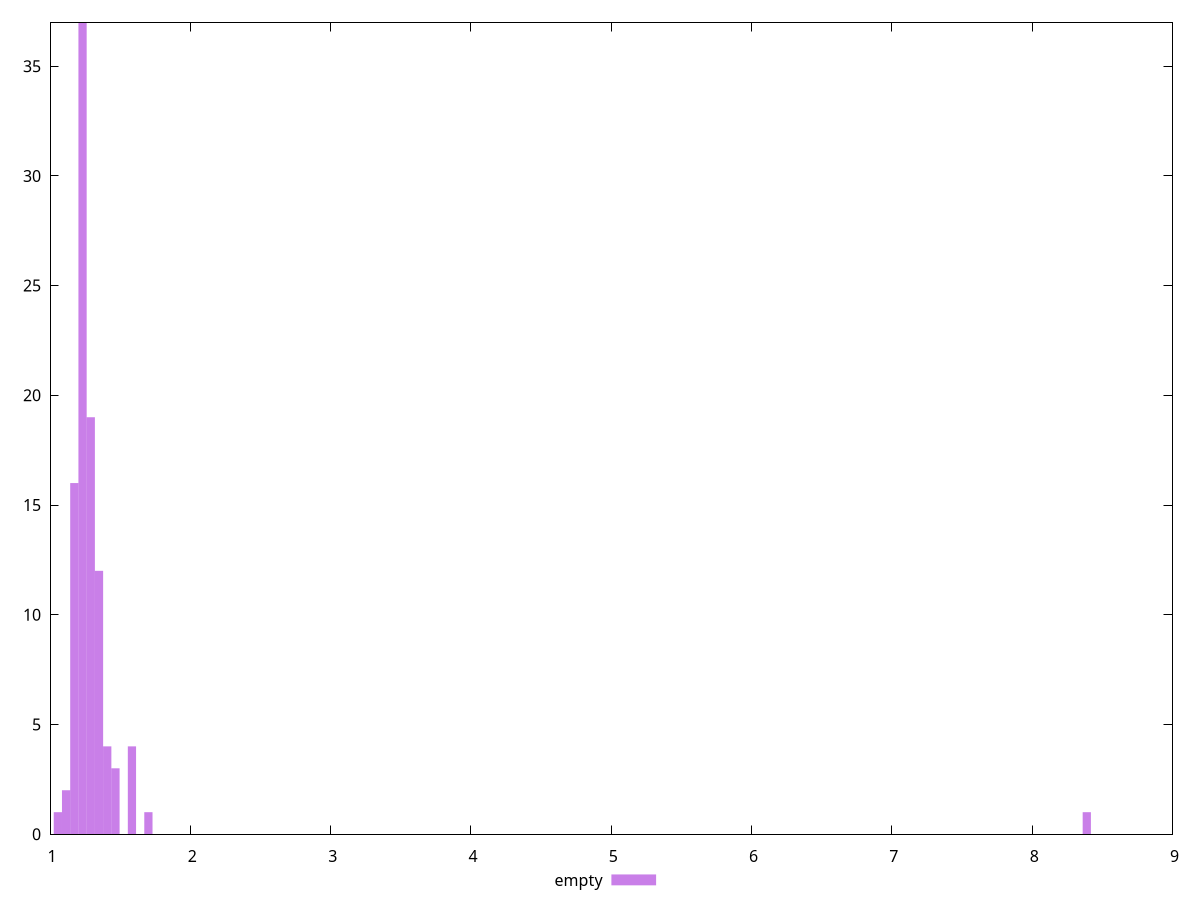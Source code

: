 $_empty <<EOF
8.389160300274705 1
1.7012982427130523 1
1.3493055028413863 12
1.0559782196149978 1
1.583967329422497 4
1.4079709594866638 4
1.2906400461961085 19
1.231974589550831 37
1.1733091329055532 16
1.4666364161319416 3
1.1146436762602756 2
EOF
set key outside below
set terminal pngcairo
set output "report_00004_2020-11-02T20-21-41.718Z/server-response-time/empty//raw_hist.png"
set yrange [0:37]
set boxwidth 0.05866545664527766
set style fill transparent solid 0.5 noborder
plot $_empty title "empty" with boxes ,